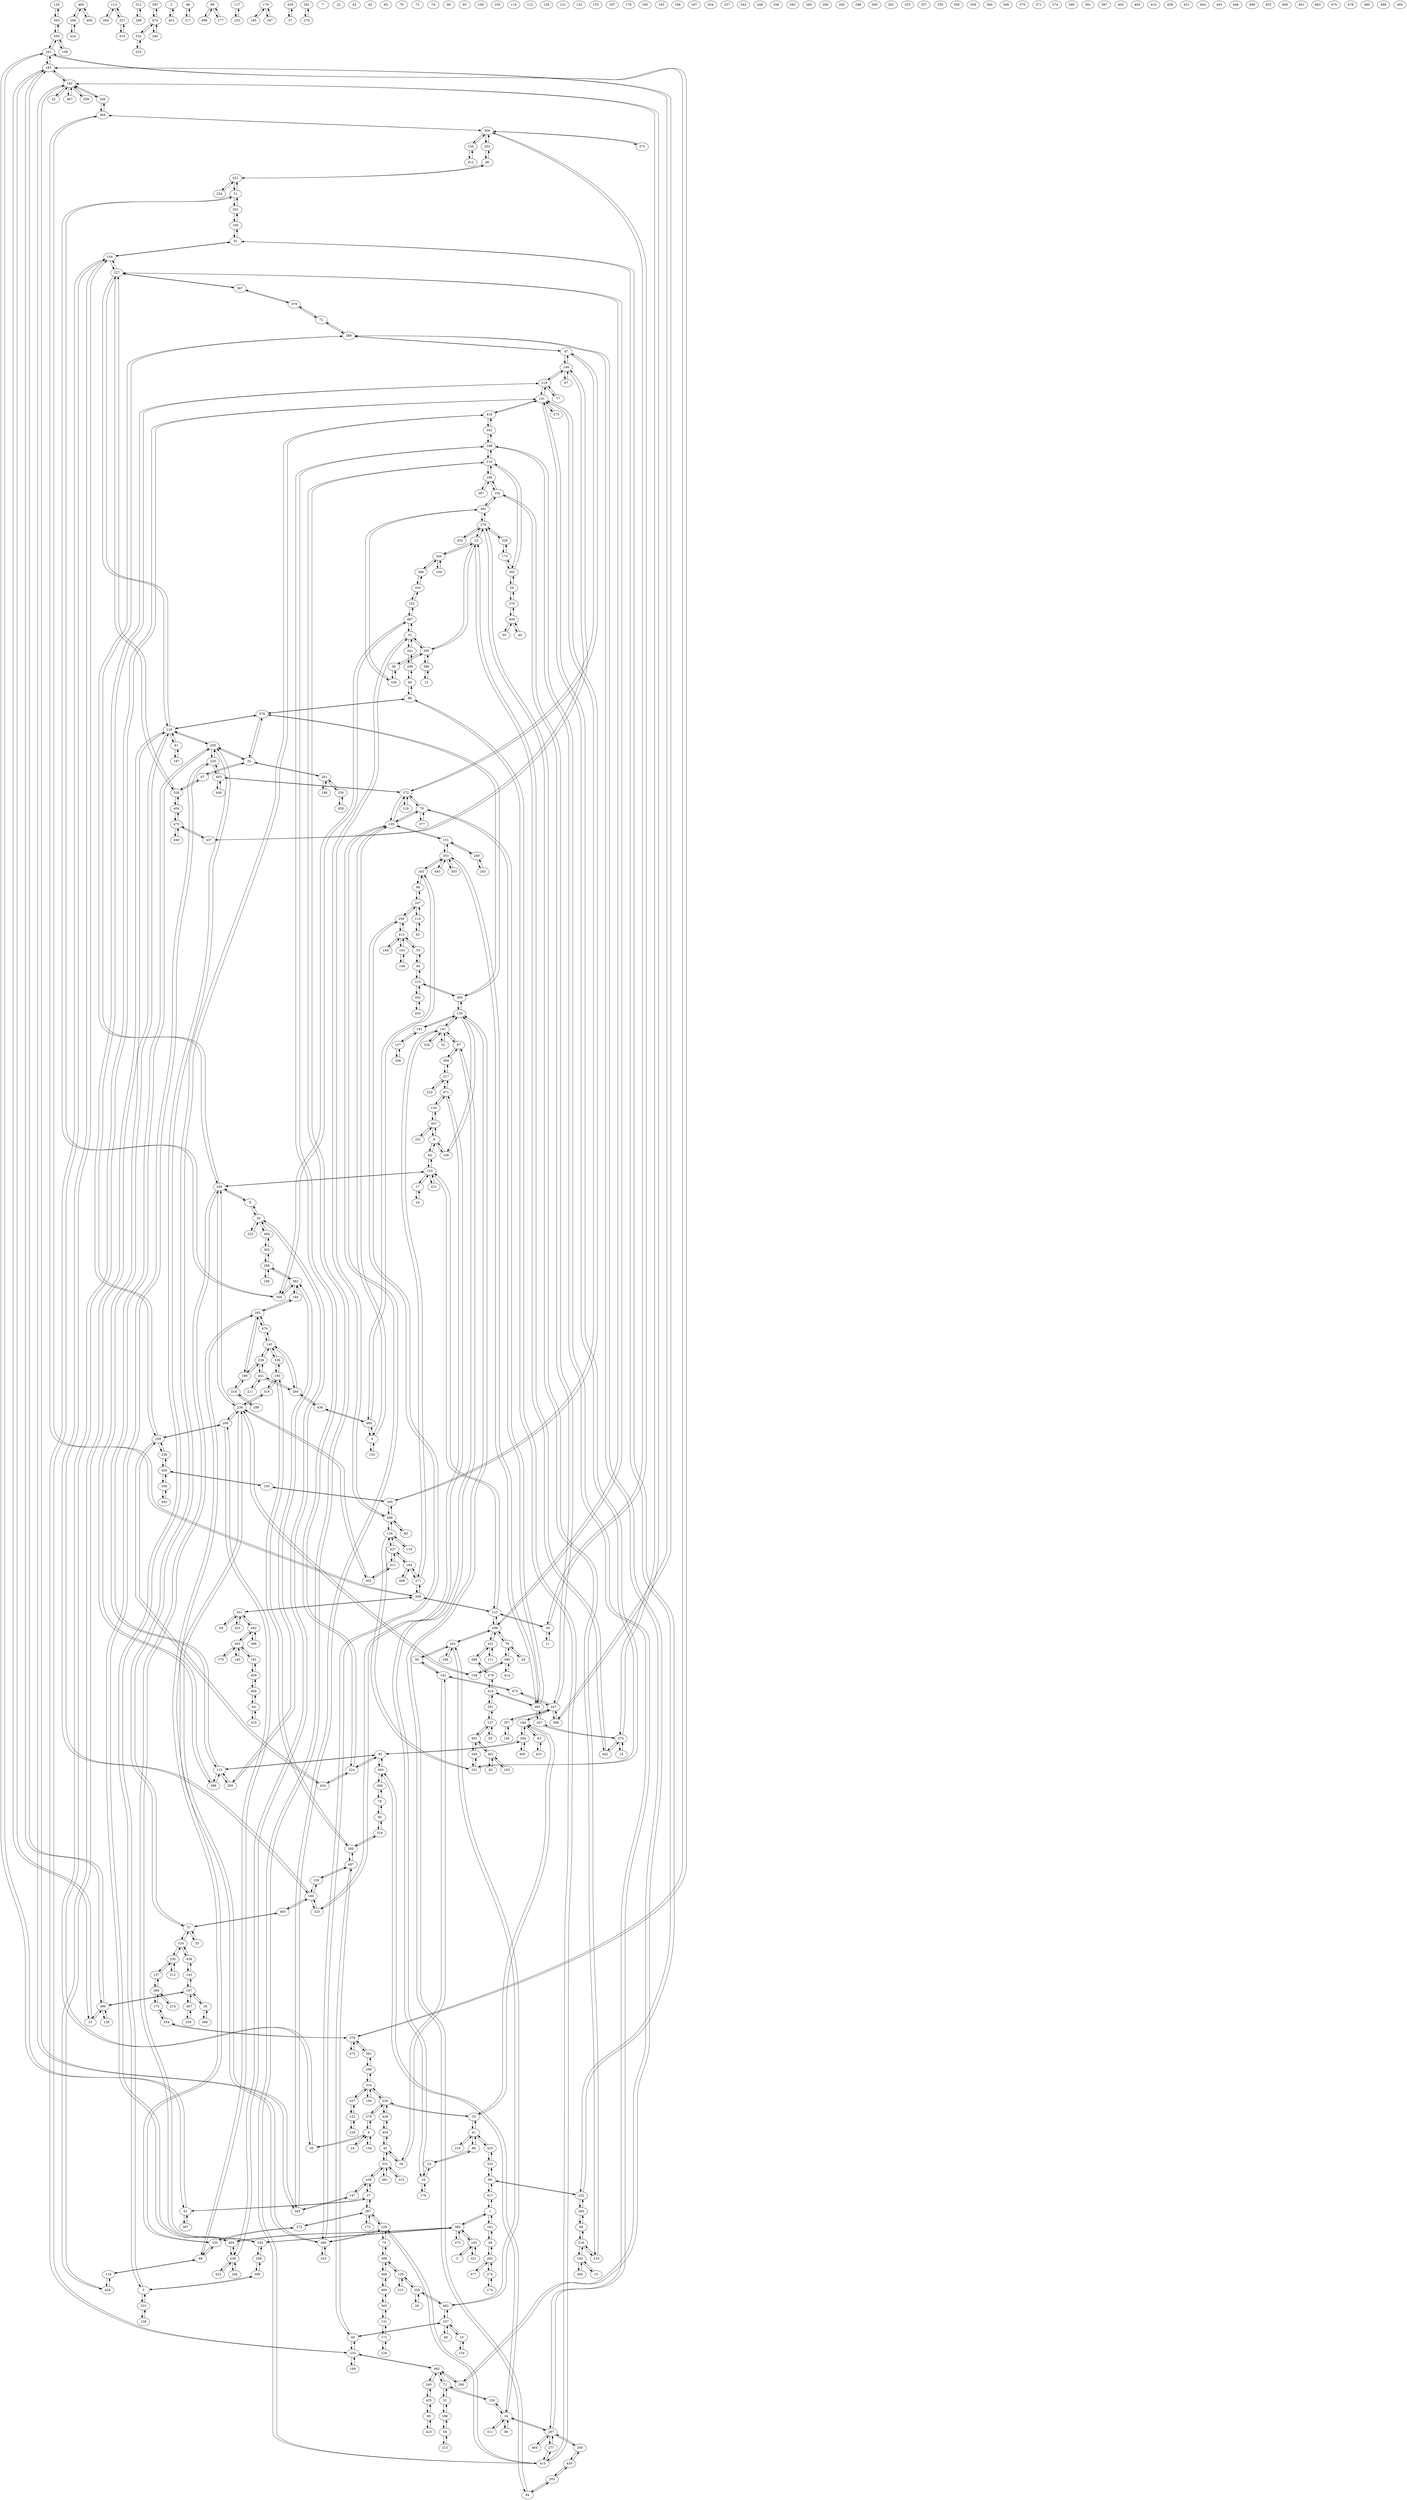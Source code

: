 digraph sample {
125 -> 263;
263 -> 125;
279 -> 13;
13 -> 279;
279 -> 219;
219 -> 279;
381 -> 336;
336 -> 381;
227 -> 367;
367 -> 227;
116 -> 227;
227 -> 116;
379 -> 367;
367 -> 379;
194 -> 382;
382 -> 194;
485 -> 269;
269 -> 485;
425 -> 323;
323 -> 425;
182 -> 467;
467 -> 182;
413 -> 244;
244 -> 413;
383 -> 482;
482 -> 383;
44 -> 494;
494 -> 44;
62 -> 114;
114 -> 62;
139 -> 497;
497 -> 139;
148 -> 47;
47 -> 148;
469 -> 363;
363 -> 469;
220 -> 483;
483 -> 220;
316 -> 95;
95 -> 316;
331 -> 481;
481 -> 331;
183 -> 490;
490 -> 183;
217 -> 394;
394 -> 217;
166 -> 210;
210 -> 166;
113 -> 284;
284 -> 113;
47 -> 268;
268 -> 47;
389 -> 137;
137 -> 389;
71 -> 31;
31 -> 71;
145 -> 239;
239 -> 145;
353 -> 151;
151 -> 353;
138 -> 223;
223 -> 138;
84 -> 53;
53 -> 84;
61 -> 241;
241 -> 61;
155 -> 240;
240 -> 155;
209 -> 182;
182 -> 209;
163 -> 460;
460 -> 163;
101 -> 273;
273 -> 101;
13 -> 442;
442 -> 13;
20 -> 329;
329 -> 20;
312 -> 289;
289 -> 312;
115 -> 295;
295 -> 115;
282 -> 274;
274 -> 282;
399 -> 208;
208 -> 399;
8 -> 24;
24 -> 8;
205 -> 220;
220 -> 205;
384 -> 255;
255 -> 384;
155 -> 123;
123 -> 155;
353 -> 493;
493 -> 353;
102 -> 166;
166 -> 102;
376 -> 241;
241 -> 376;
229 -> 287;
287 -> 229;
92 -> 224;
224 -> 92;
141 -> 87;
87 -> 141;
46 -> 202;
202 -> 46;
158 -> 380;
380 -> 158;
235 -> 492;
492 -> 235;
259 -> 338;
338 -> 259;
210 -> 392;
392 -> 210;
208 -> 255;
255 -> 208;
123 -> 39;
39 -> 123;
376 -> 354;
354 -> 376;
369 -> 34;
34 -> 369;
320 -> 141;
141 -> 320;
414 -> 380;
380 -> 414;
4 -> 460;
460 -> 4;
38 -> 282;
282 -> 38;
411 -> 302;
302 -> 411;
299 -> 60;
60 -> 299;
340 -> 492;
492 -> 340;
473 -> 142;
142 -> 473;
47 -> 372;
372 -> 47;
276 -> 28;
28 -> 276;
386 -> 395;
395 -> 386;
314 -> 286;
286 -> 314;
393 -> 474;
474 -> 393;
182 -> 343;
343 -> 182;
258 -> 413;
413 -> 258;
275 -> 207;
207 -> 275;
182 -> 275;
275 -> 182;
433 -> 63;
63 -> 433;
376 -> 472;
472 -> 376;
199 -> 239;
239 -> 199;
6 -> 64;
64 -> 6;
8 -> 144;
144 -> 8;
427 -> 126;
126 -> 427;
147 -> 439;
439 -> 147;
319 -> 236;
236 -> 319;
494 -> 459;
459 -> 494;
339 -> 190;
190 -> 339;
314 -> 156;
156 -> 314;
500 -> 497;
497 -> 500;
255 -> 240;
240 -> 255;
309 -> 375;
375 -> 309;
174 -> 274;
274 -> 174;
459 -> 181;
181 -> 459;
5 -> 205;
205 -> 5;
107 -> 490;
490 -> 107;
257 -> 49;
49 -> 257;
217 -> 222;
222 -> 217;
2 -> 452;
452 -> 2;
224 -> 434;
434 -> 224;
396 -> 75;
75 -> 396;
272 -> 335;
335 -> 272;
49 -> 497;
497 -> 49;
250 -> 324;
324 -> 250;
142 -> 56;
56 -> 142;
205 -> 116;
116 -> 205;
89 -> 417;
417 -> 89;
104 -> 160;
160 -> 104;
331 -> 439;
439 -> 331;
101 -> 418;
418 -> 101;
34 -> 159;
159 -> 34;
384 -> 1;
1 -> 384;
281 -> 127;
127 -> 281;
136 -> 309;
309 -> 136;
39 -> 309;
309 -> 39;
67 -> 326;
326 -> 67;
283 -> 194;
194 -> 283;
215 -> 305;
305 -> 215;
135 -> 372;
372 -> 135;
106 -> 130;
130 -> 106;
128 -> 490;
490 -> 128;
21 -> 201;
201 -> 21;
18 -> 23;
23 -> 18;
207 -> 385;
385 -> 207;
51 -> 341;
341 -> 51;
191 -> 130;
130 -> 191;
118 -> 69;
69 -> 118;
409 -> 40;
40 -> 409;
201 -> 195;
195 -> 201;
327 -> 419;
419 -> 327;
168 -> 266;
266 -> 168;
205 -> 35;
35 -> 205;
470 -> 283;
283 -> 470;
183 -> 15;
15 -> 183;
268 -> 240;
240 -> 268;
351 -> 482;
482 -> 351;
282 -> 477;
477 -> 282;
401 -> 82;
82 -> 401;
5 -> 223;
223 -> 5;
357 -> 447;
447 -> 357;
250 -> 212;
212 -> 250;
161 -> 1;
1 -> 161;
122 -> 457;
457 -> 122;
182 -> 183;
183 -> 182;
471 -> 325;
325 -> 471;
48 -> 317;
317 -> 48;
173 -> 328;
328 -> 173;
52 -> 182;
182 -> 52;
166 -> 267;
267 -> 166;
401 -> 491;
491 -> 401;
160 -> 465;
465 -> 160;
326 -> 227;
227 -> 326;
198 -> 261;
261 -> 198;
492 -> 71;
71 -> 492;
229 -> 415;
415 -> 229;
286 -> 361;
361 -> 286;
203 -> 462;
462 -> 203;
68 -> 257;
257 -> 68;
432 -> 279;
279 -> 432;
296 -> 123;
123 -> 296;
16 -> 17;
17 -> 16;
378 -> 86;
86 -> 378;
77 -> 218;
218 -> 77;
107 -> 36;
36 -> 107;
344 -> 109;
109 -> 344;
172 -> 287;
287 -> 172;
349 -> 351;
351 -> 349;
395 -> 13;
13 -> 395;
219 -> 216;
216 -> 219;
358 -> 450;
450 -> 358;
324 -> 57;
57 -> 324;
499 -> 258;
258 -> 499;
283 -> 335;
335 -> 283;
261 -> 35;
35 -> 261;
189 -> 297;
297 -> 189;
79 -> 296;
296 -> 79;
440 -> 475;
475 -> 440;
99 -> 498;
498 -> 99;
41 -> 225;
225 -> 41;
330 -> 458;
458 -> 330;
103 -> 413;
413 -> 103;
148 -> 437;
437 -> 148;
365 -> 162;
162 -> 365;
57 -> 25;
25 -> 57;
162 -> 216;
216 -> 162;
164 -> 427;
427 -> 164;
34 -> 297;
297 -> 34;
137 -> 250;
250 -> 137;
396 -> 129;
129 -> 396;
434 -> 259;
259 -> 434;
145 -> 260;
260 -> 145;
345 -> 150;
150 -> 345;
382 -> 295;
295 -> 382;
385 -> 76;
76 -> 385;
72 -> 379;
379 -> 72;
115 -> 496;
496 -> 115;
165 -> 401;
401 -> 165;
228 -> 122;
122 -> 228;
362 -> 484;
484 -> 362;
131 -> 363;
363 -> 131;
59 -> 351;
351 -> 59;
455 -> 352;
352 -> 455;
14 -> 275;
275 -> 14;
417 -> 1;
1 -> 417;
281 -> 416;
416 -> 281;
116 -> 378;
378 -> 116;
339 -> 145;
145 -> 339;
6 -> 106;
106 -> 6;
305 -> 130;
130 -> 305;
447 -> 102;
102 -> 447;
155 -> 64;
64 -> 155;
489 -> 479;
479 -> 489;
343 -> 135;
135 -> 343;
411 -> 427;
427 -> 411;
203 -> 56;
56 -> 203;
61 -> 387;
387 -> 61;
322 -> 30;
30 -> 322;
394 -> 87;
87 -> 394;
332 -> 252;
252 -> 332;
28 -> 392;
392 -> 28;
407 -> 107;
107 -> 407;
232 -> 91;
91 -> 232;
331 -> 42;
42 -> 331;
75 -> 229;
229 -> 75;
170 -> 383;
383 -> 170;
272 -> 287;
287 -> 272;
290 -> 268;
268 -> 290;
297 -> 464;
464 -> 297;
27 -> 61;
61 -> 27;
313 -> 129;
129 -> 313;
238 -> 264;
264 -> 238;
457 -> 314;
314 -> 457;
227 -> 296;
296 -> 227;
54 -> 42;
42 -> 54;
435 -> 340;
340 -> 435;
376 -> 361;
361 -> 376;
473 -> 447;
447 -> 473;
113 -> 327;
327 -> 113;
236 -> 158;
158 -> 236;
221 -> 155;
155 -> 221;
161 -> 38;
38 -> 161;
15 -> 490;
490 -> 15;
151 -> 135;
135 -> 151;
315 -> 331;
331 -> 315;
230 -> 278;
278 -> 230;
232 -> 89;
89 -> 232;
288 -> 318;
318 -> 288;
357 -> 146;
146 -> 357;
78 -> 95;
95 -> 78;
117 -> 233;
233 -> 117;
422 -> 238;
238 -> 422;
26 -> 101;
101 -> 26;
41 -> 88;
88 -> 41;
404 -> 326;
326 -> 404;
184 -> 33;
33 -> 184;
206 -> 259;
259 -> 206;
426 -> 116;
116 -> 426;
35 -> 378;
378 -> 35;
290 -> 492;
492 -> 290;
238 -> 405;
405 -> 238;
372 -> 483;
483 -> 372;
88 -> 23;
23 -> 88;
354 -> 175;
175 -> 354;
76 -> 372;
372 -> 76;
51 -> 487;
487 -> 51;
381 -> 102;
102 -> 381;
450 -> 338;
338 -> 450;
247 -> 258;
258 -> 247;
81 -> 116;
116 -> 81;
418 -> 57;
57 -> 418;
318 -> 199;
199 -> 318;
57 -> 465;
465 -> 57;
409 -> 276;
276 -> 409;
349 -> 364;
364 -> 349;
293 -> 430;
430 -> 293;
395 -> 50;
50 -> 395;
447 -> 184;
184 -> 447;
296 -> 203;
203 -> 296;
235 -> 169;
169 -> 235;
396 -> 468;
468 -> 396;
83 -> 127;
127 -> 83;
104 -> 227;
227 -> 104;
451 -> 111;
111 -> 451;
192 -> 321;
321 -> 192;
85 -> 486;
486 -> 85;
31 -> 186;
186 -> 31;
382 -> 304;
304 -> 382;
299 -> 341;
341 -> 299;
13 -> 344;
344 -> 13;
176 -> 18;
18 -> 176;
241 -> 350;
350 -> 241;
346 -> 182;
182 -> 346;
179 -> 185;
185 -> 179;
32 -> 141;
141 -> 32;
386 -> 12;
12 -> 386;
447 -> 398;
398 -> 447;
307 -> 6;
6 -> 307;
101 -> 231;
231 -> 101;
475 -> 437;
437 -> 475;
97 -> 148;
148 -> 97;
277 -> 297;
297 -> 277;
58 -> 186;
186 -> 58;
482 -> 388;
388 -> 482;
329 -> 129;
129 -> 329;
78 -> 306;
306 -> 78;
268 -> 72;
72 -> 268;
257 -> 462;
462 -> 257;
293 -> 94;
94 -> 293;
348 -> 491;
491 -> 348;
96 -> 34;
34 -> 96;
253 -> 351;
351 -> 253;
400 -> 294;
294 -> 400;
413 -> 53;
53 -> 413;
69 -> 206;
206 -> 69;
496 -> 116;
116 -> 496;
98 -> 163;
163 -> 98;
395 -> 51;
51 -> 395;
294 -> 92;
92 -> 294;
316 -> 500;
500 -> 316;
420 -> 37;
37 -> 420;
203 -> 188;
188 -> 203;
323 -> 89;
89 -> 323;
67 -> 35;
35 -> 67;
115 -> 92;
92 -> 115;
249 -> 151;
151 -> 249;
380 -> 79;
79 -> 380;
349 -> 123;
123 -> 349;
398 -> 183;
183 -> 398;
224 -> 189;
189 -> 224;
60 -> 86;
86 -> 60;
378 -> 305;
305 -> 378;
366 -> 334;
334 -> 366;
285 -> 232;
232 -> 285;
412 -> 136;
136 -> 412;
195 -> 91;
91 -> 195;
69 -> 335;
335 -> 69;
130 -> 94;
94 -> 130;
19 -> 257;
257 -> 19;
310 -> 44;
44 -> 310;
366 -> 344;
344 -> 366;
462 -> 329;
329 -> 462;
135 -> 76;
76 -> 135;
192 -> 384;
384 -> 192;
230 -> 33;
33 -> 230;
325 -> 160;
160 -> 325;
385 -> 353;
353 -> 385;
486 -> 51;
51 -> 486;
104 -> 91;
91 -> 104;
297 -> 200;
200 -> 297;
500 -> 190;
190 -> 500;
214 -> 389;
389 -> 214;
348 -> 231;
231 -> 348;
372 -> 124;
124 -> 372;
190 -> 319;
319 -> 190;
358 -> 443;
443 -> 358;
126 -> 486;
486 -> 126;
160 -> 139;
139 -> 160;
499 -> 229;
229 -> 499;
21 -> 304;
304 -> 21;
487 -> 304;
304 -> 487;
487 -> 152;
152 -> 487;
171 -> 226;
226 -> 171;
409 -> 55;
55 -> 409;
261 -> 330;
330 -> 261;
141 -> 130;
130 -> 141;
243 -> 499;
499 -> 243;
149 -> 103;
103 -> 149;
424 -> 269;
269 -> 424;
8 -> 26;
26 -> 8;
90 -> 423;
423 -> 90;
230 -> 314;
314 -> 230;
218 -> 148;
148 -> 218;
241 -> 183;
183 -> 241;
362 -> 266;
266 -> 362;
377 -> 76;
76 -> 377;
307 -> 251;
251 -> 307;
238 -> 30;
30 -> 238;
373 -> 384;
384 -> 373;
114 -> 247;
247 -> 114;
345 -> 101;
101 -> 345;
466 -> 36;
36 -> 466;
350 -> 108;
108 -> 350;
383 -> 140;
140 -> 383;
171 -> 131;
131 -> 171;
184 -> 63;
63 -> 184;
346 -> 364;
364 -> 346;
92 -> 369;
369 -> 92;
236 -> 302;
302 -> 236;
236 -> 206;
206 -> 236;
309 -> 364;
364 -> 309;
392 -> 173;
173 -> 392;
334 -> 152;
152 -> 334;
491 -> 127;
127 -> 491;
246 -> 474;
474 -> 246;
179 -> 347;
347 -> 179;
369 -> 306;
306 -> 369;
159 -> 71;
71 -> 159;
157 -> 191;
191 -> 157;
231 -> 126;
126 -> 231;
421 -> 234;
234 -> 421;
218 -> 101;
101 -> 218;
441 -> 211;
211 -> 441;
438 -> 143;
143 -> 438;
428 -> 454;
454 -> 428;
405 -> 384;
384 -> 405;
162 -> 10;
10 -> 162;
328 -> 279;
279 -> 328;
436 -> 460;
460 -> 436;
352 -> 215;
215 -> 352;
218 -> 259;
259 -> 218;
468 -> 469;
469 -> 468;
381 -> 279;
279 -> 381;
415 -> 210;
210 -> 415;
275 -> 442;
442 -> 275;
220 -> 405;
405 -> 220;
448 -> 483;
483 -> 448;
157 -> 308;
308 -> 157;
143 -> 107;
107 -> 143;
41 -> 33;
33 -> 41;
332 -> 474;
474 -> 332;
266 -> 382;
382 -> 266;
200 -> 430;
430 -> 200;
353 -> 163;
163 -> 353;
189 -> 342;
342 -> 189;
30 -> 484;
484 -> 30;
438 -> 324;
324 -> 438;
29 -> 79;
79 -> 29;
454 -> 42;
42 -> 454;
155 -> 17;
17 -> 155;
407 -> 254;
254 -> 407;
309 -> 202;
202 -> 309;
81 -> 187;
187 -> 81;
336 -> 50;
50 -> 336;
142 -> 54;
54 -> 142;
216 -> 66;
66 -> 216;
230 -> 428;
428 -> 230;
278 -> 8;
8 -> 278;
18 -> 87;
87 -> 18;
86 -> 415;
415 -> 86;
141 -> 271;
271 -> 141;
247 -> 98;
98 -> 247;
277 -> 415;
415 -> 277;
34 -> 311;
311 -> 34;
164 -> 408;
408 -> 164;
184 -> 294;
294 -> 184;
421 -> 21;
21 -> 421;
27 -> 287;
287 -> 27;
115 -> 205;
205 -> 115;
406 -> 485;
485 -> 406;
271 -> 164;
164 -> 271;
450 -> 150;
150 -> 450;
236 -> 499;
499 -> 236;
263 -> 350;
350 -> 263;
49 -> 235;
235 -> 49;
435 -> 90;
90 -> 435;
421 -> 46;
46 -> 421;
30 -> 9;
9 -> 30;
4 -> 135;
135 -> 4;
416 -> 385;
385 -> 416;
271 -> 349;
349 -> 271;
175 -> 389;
389 -> 175;
66 -> 285;
285 -> 66;
451 -> 296;
296 -> 451;
249 -> 245;
245 -> 249;
479 -> 416;
416 -> 479;
486 -> 345;
345 -> 486;
27 -> 439;
439 -> 27;
134 -> 471;
471 -> 134;
99 -> 177;
177 -> 99;
441 -> 239;
239 -> 441;
39 -> 11;
11 -> 39;
19 -> 154;
154 -> 19;
283 -> 199;
199 -> 283;
147 -> 343;
343 -> 147;
404 -> 475;
475 -> 404;
470 -> 145;
145 -> 470;
383 -> 181;
181 -> 383;
260 -> 436;
436 -> 260;
240 -> 236;
236 -> 240;
58 -> 213;
213 -> 58;
192 -> 3;
3 -> 192;
4 -> 153;
153 -> 4;
240 -> 9;
9 -> 240;
210 -> 189;
189 -> 210;
418 -> 342;
342 -> 418;
260 -> 441;
441 -> 260;
235 -> 104;
104 -> 235;
307 -> 134;
134 -> 307;
353 -> 303;
303 -> 353;
217 -> 471;
471 -> 217;
291 -> 270;
270 -> 291;
451 -> 489;
489 -> 451;
118 -> 426;
426 -> 118;
5 -> 399;
399 -> 5;
215 -> 84;
84 -> 215;
425 -> 41;
41 -> 425;
126 -> 119;
119 -> 126;
7;
22;
43;
45;
65;
70;
73;
74;
80;
93;
100;
105;
110;
112;
120;
121;
132;
133;
167;
178;
180;
193;
196;
197;
204;
237;
242;
248;
256;
262;
265;
280;
292;
298;
300;
301;
333;
337;
355;
356;
359;
360;
368;
370;
371;
374;
390;
391;
397;
402;
403;
410;
429;
431;
444;
445;
446;
449;
453;
456;
461;
463;
476;
478;
480;
488;
495;
}